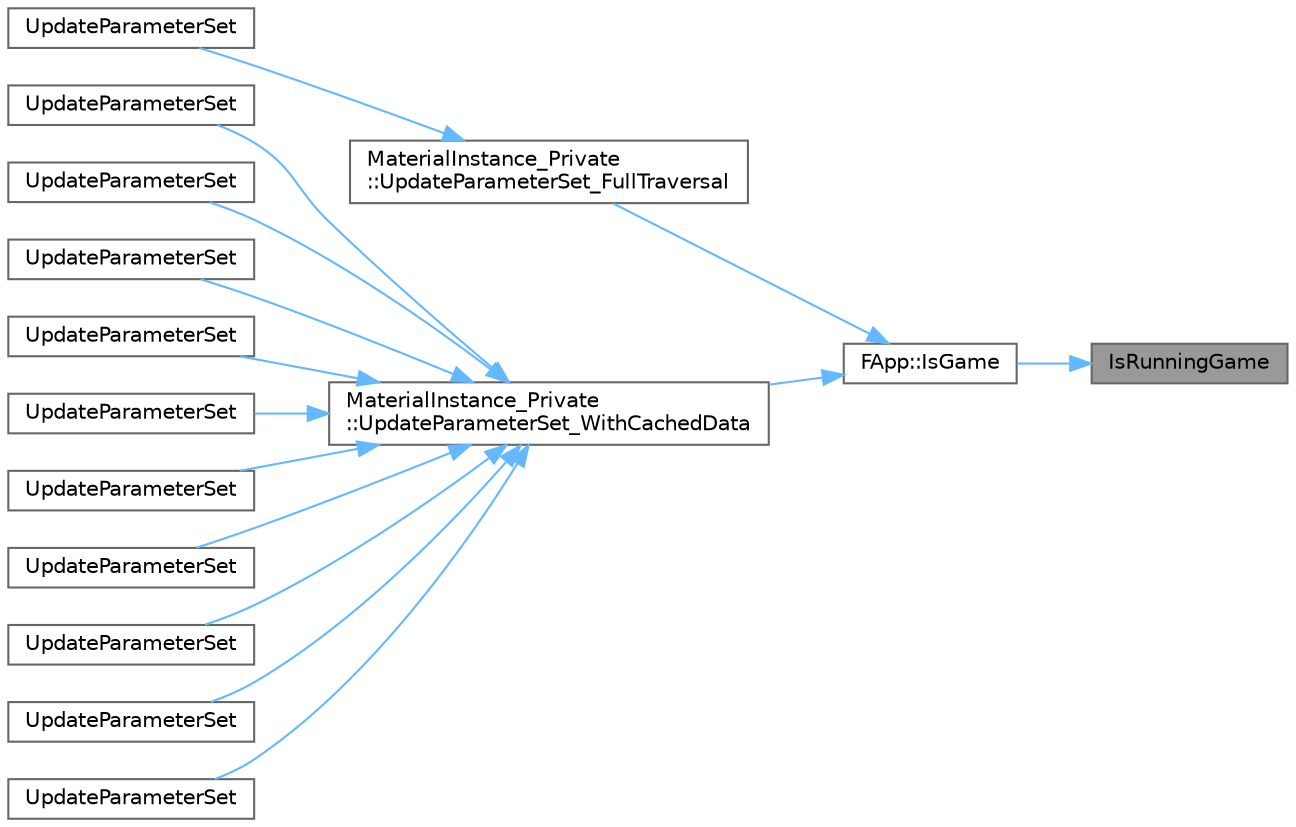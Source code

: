 digraph "IsRunningGame"
{
 // INTERACTIVE_SVG=YES
 // LATEX_PDF_SIZE
  bgcolor="transparent";
  edge [fontname=Helvetica,fontsize=10,labelfontname=Helvetica,labelfontsize=10];
  node [fontname=Helvetica,fontsize=10,shape=box,height=0.2,width=0.4];
  rankdir="RL";
  Node1 [id="Node000001",label="IsRunningGame",height=0.2,width=0.4,color="gray40", fillcolor="grey60", style="filled", fontcolor="black",tooltip="Check to see if this executable was launched as a game (not editor or dedicated server) process."];
  Node1 -> Node2 [id="edge1_Node000001_Node000002",dir="back",color="steelblue1",style="solid",tooltip=" "];
  Node2 [id="Node000002",label="FApp::IsGame",height=0.2,width=0.4,color="grey40", fillcolor="white", style="filled",URL="$d9/d01/classFApp.html#a5747b7c4b433587b3849199f04277aea",tooltip="Checks whether this application is a game."];
  Node2 -> Node3 [id="edge2_Node000002_Node000003",dir="back",color="steelblue1",style="solid",tooltip=" "];
  Node3 [id="Node000003",label="MaterialInstance_Private\l::UpdateParameterSet_FullTraversal",height=0.2,width=0.4,color="grey40", fillcolor="white", style="filled",URL="$dd/dcf/namespaceMaterialInstance__Private.html#aedb8c8be92d5155966ec6ce08a772749",tooltip=" "];
  Node3 -> Node4 [id="edge3_Node000003_Node000004",dir="back",color="steelblue1",style="solid",tooltip=" "];
  Node4 [id="Node000004",label="UpdateParameterSet",height=0.2,width=0.4,color="grey40", fillcolor="white", style="filled",URL="$dd/df7/MaterialInstanceUpdateParameterSet_8h.html#a9675b09b854c707b23a3fd8ec28f1546",tooltip="This function takes a array of parameter structs and attempts to establish a reference to the express..."];
  Node2 -> Node5 [id="edge4_Node000002_Node000005",dir="back",color="steelblue1",style="solid",tooltip=" "];
  Node5 [id="Node000005",label="MaterialInstance_Private\l::UpdateParameterSet_WithCachedData",height=0.2,width=0.4,color="grey40", fillcolor="white", style="filled",URL="$dd/dcf/namespaceMaterialInstance__Private.html#a5c08b4bf33b34702d58e85a6334b9390",tooltip=" "];
  Node5 -> Node6 [id="edge5_Node000005_Node000006",dir="back",color="steelblue1",style="solid",tooltip=" "];
  Node6 [id="Node000006",label="UpdateParameterSet",height=0.2,width=0.4,color="grey40", fillcolor="white", style="filled",URL="$dd/df7/MaterialInstanceUpdateParameterSet_8h.html#a191da4193f98d345a2668f35fa52fa51",tooltip=" "];
  Node5 -> Node7 [id="edge6_Node000005_Node000007",dir="back",color="steelblue1",style="solid",tooltip=" "];
  Node7 [id="Node000007",label="UpdateParameterSet",height=0.2,width=0.4,color="grey40", fillcolor="white", style="filled",URL="$dd/df7/MaterialInstanceUpdateParameterSet_8h.html#a41c7883a04b2f346b15bc793f041b8d2",tooltip=" "];
  Node5 -> Node8 [id="edge7_Node000005_Node000008",dir="back",color="steelblue1",style="solid",tooltip=" "];
  Node8 [id="Node000008",label="UpdateParameterSet",height=0.2,width=0.4,color="grey40", fillcolor="white", style="filled",URL="$dd/df7/MaterialInstanceUpdateParameterSet_8h.html#acd2a5bd8319d95234de1e25c6dd731b4",tooltip=" "];
  Node5 -> Node9 [id="edge8_Node000005_Node000009",dir="back",color="steelblue1",style="solid",tooltip=" "];
  Node9 [id="Node000009",label="UpdateParameterSet",height=0.2,width=0.4,color="grey40", fillcolor="white", style="filled",URL="$dd/df7/MaterialInstanceUpdateParameterSet_8h.html#a0b34c55eb3db2dcf180696adc91708f1",tooltip="Overloads for UpdateParameterSet to use cached data for types that can leverage it."];
  Node5 -> Node10 [id="edge9_Node000005_Node000010",dir="back",color="steelblue1",style="solid",tooltip=" "];
  Node10 [id="Node000010",label="UpdateParameterSet",height=0.2,width=0.4,color="grey40", fillcolor="white", style="filled",URL="$dd/df7/MaterialInstanceUpdateParameterSet_8h.html#a9197a0e2af6541b547fa5034fa508f7d",tooltip=" "];
  Node5 -> Node11 [id="edge10_Node000005_Node000011",dir="back",color="steelblue1",style="solid",tooltip=" "];
  Node11 [id="Node000011",label="UpdateParameterSet",height=0.2,width=0.4,color="grey40", fillcolor="white", style="filled",URL="$dd/df7/MaterialInstanceUpdateParameterSet_8h.html#af6a2e5575bf58946311b29b4f46a543d",tooltip=" "];
  Node5 -> Node12 [id="edge11_Node000005_Node000012",dir="back",color="steelblue1",style="solid",tooltip=" "];
  Node12 [id="Node000012",label="UpdateParameterSet",height=0.2,width=0.4,color="grey40", fillcolor="white", style="filled",URL="$dd/df7/MaterialInstanceUpdateParameterSet_8h.html#a650cdafab28d3433d81e7fe8aa012c2d",tooltip=" "];
  Node5 -> Node13 [id="edge12_Node000005_Node000013",dir="back",color="steelblue1",style="solid",tooltip=" "];
  Node13 [id="Node000013",label="UpdateParameterSet",height=0.2,width=0.4,color="grey40", fillcolor="white", style="filled",URL="$dd/df7/MaterialInstanceUpdateParameterSet_8h.html#ac5cd69327ef3af9d2ca75a12b5bf7578",tooltip=" "];
  Node5 -> Node14 [id="edge13_Node000005_Node000014",dir="back",color="steelblue1",style="solid",tooltip=" "];
  Node14 [id="Node000014",label="UpdateParameterSet",height=0.2,width=0.4,color="grey40", fillcolor="white", style="filled",URL="$dd/df7/MaterialInstanceUpdateParameterSet_8h.html#af8159ad46b1f0db0c7d9872cc7c36307",tooltip=" "];
  Node5 -> Node15 [id="edge14_Node000005_Node000015",dir="back",color="steelblue1",style="solid",tooltip=" "];
  Node15 [id="Node000015",label="UpdateParameterSet",height=0.2,width=0.4,color="grey40", fillcolor="white", style="filled",URL="$dd/df7/MaterialInstanceUpdateParameterSet_8h.html#a2e55555242ff3a351bc87937cd71ed10",tooltip=" "];
}
